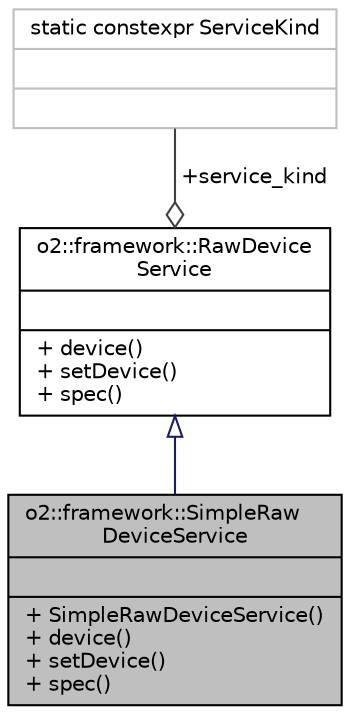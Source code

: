 digraph "o2::framework::SimpleRawDeviceService"
{
 // INTERACTIVE_SVG=YES
  bgcolor="transparent";
  edge [fontname="Helvetica",fontsize="10",labelfontname="Helvetica",labelfontsize="10"];
  node [fontname="Helvetica",fontsize="10",shape=record];
  Node2 [label="{o2::framework::SimpleRaw\lDeviceService\n||+ SimpleRawDeviceService()\l+ device()\l+ setDevice()\l+ spec()\l}",height=0.2,width=0.4,color="black", fillcolor="grey75", style="filled", fontcolor="black"];
  Node3 -> Node2 [dir="back",color="midnightblue",fontsize="10",style="solid",arrowtail="onormal",fontname="Helvetica"];
  Node3 [label="{o2::framework::RawDevice\lService\n||+ device()\l+ setDevice()\l+ spec()\l}",height=0.2,width=0.4,color="black",URL="$d7/d1b/classo2_1_1framework_1_1RawDeviceService.html"];
  Node4 -> Node3 [color="grey25",fontsize="10",style="solid",label=" +service_kind" ,arrowhead="odiamond",fontname="Helvetica"];
  Node4 [label="{static constexpr ServiceKind\n||}",height=0.2,width=0.4,color="grey75"];
}
